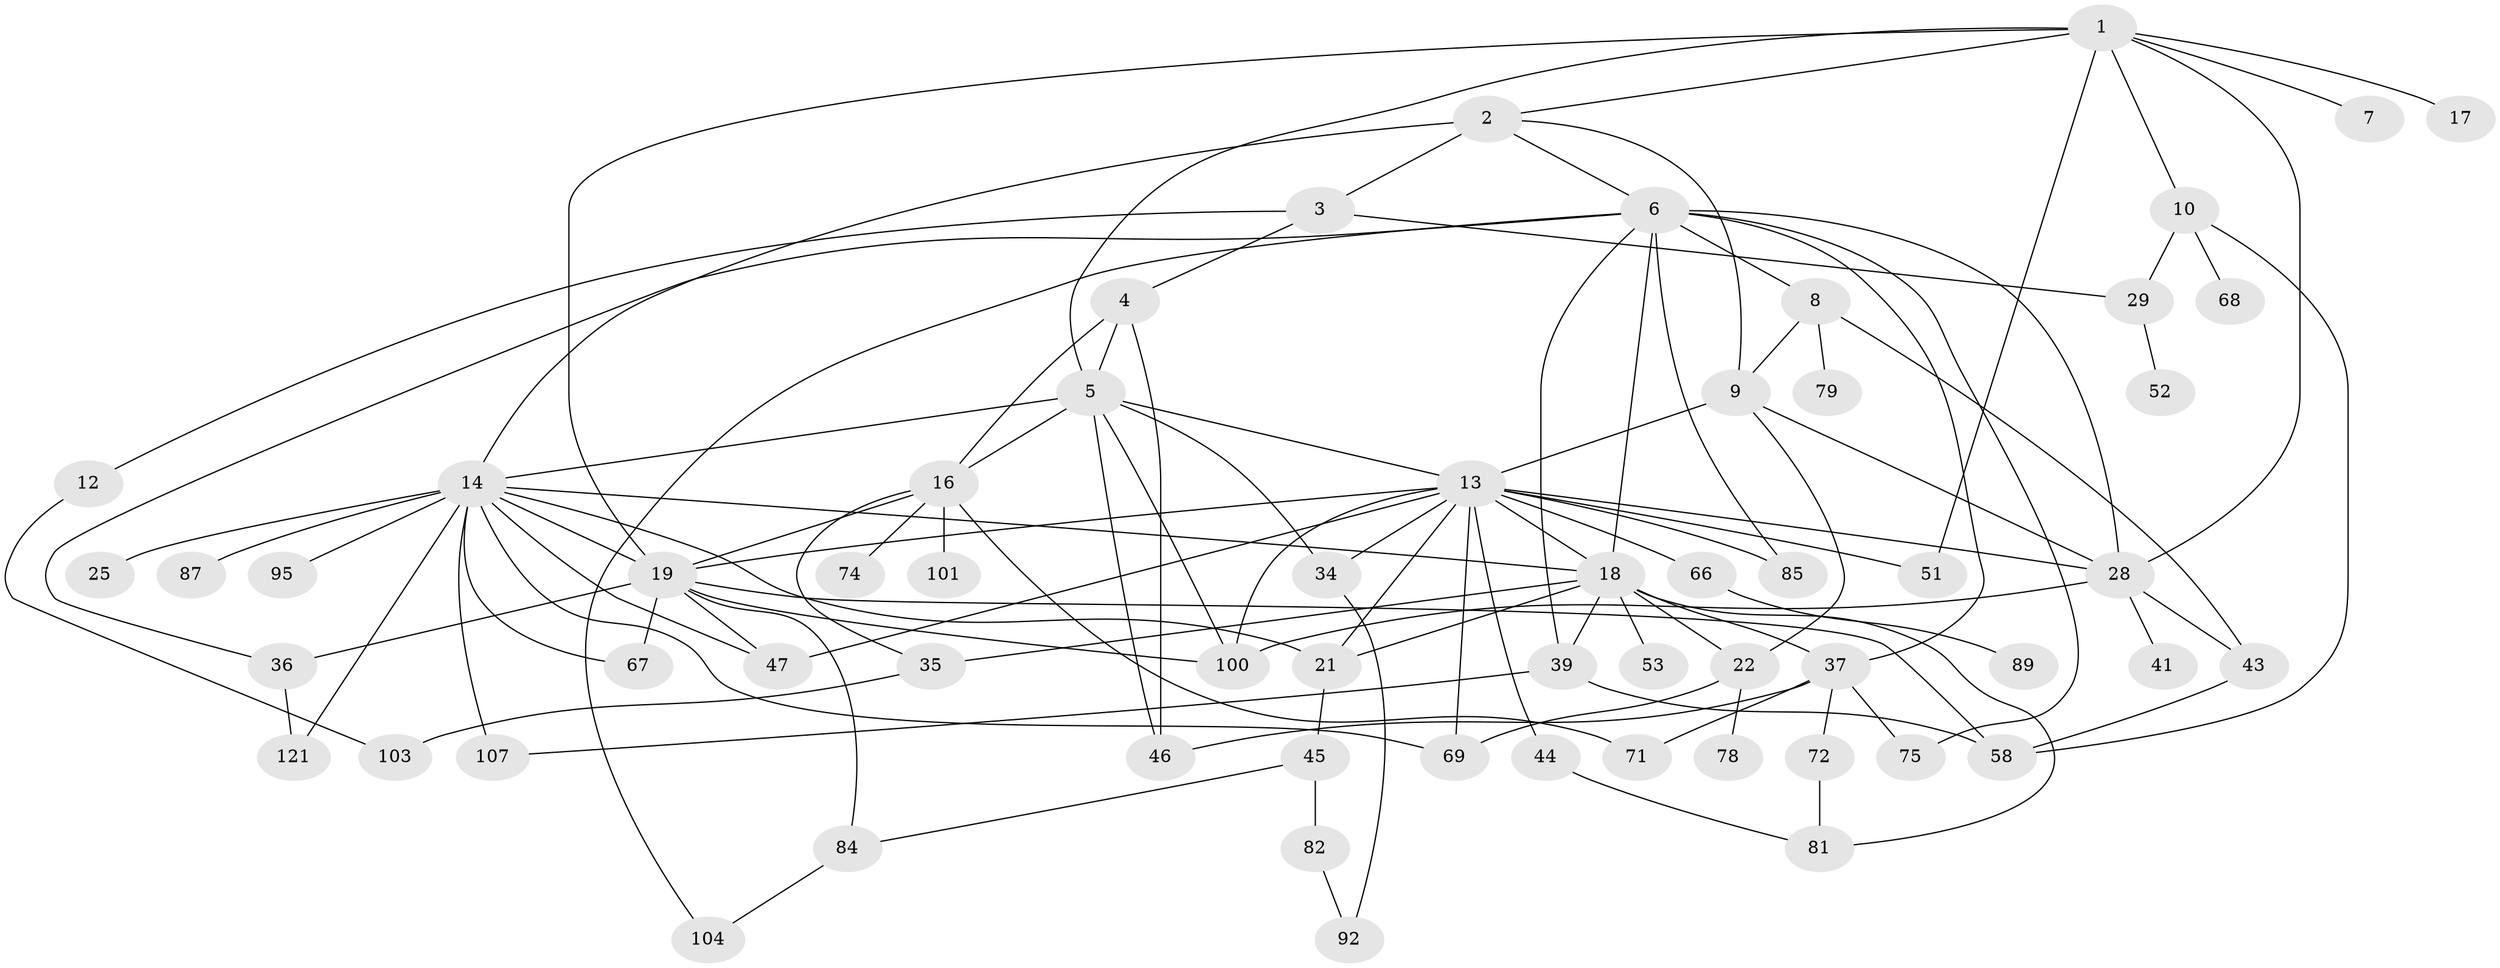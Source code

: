 // original degree distribution, {8: 0.03278688524590164, 6: 0.03278688524590164, 4: 0.09836065573770492, 3: 0.27049180327868855, 7: 0.01639344262295082, 1: 0.20491803278688525, 5: 0.04918032786885246, 2: 0.29508196721311475}
// Generated by graph-tools (version 1.1) at 2025/13/03/09/25 04:13:17]
// undirected, 61 vertices, 108 edges
graph export_dot {
graph [start="1"]
  node [color=gray90,style=filled];
  1;
  2 [super="+11"];
  3;
  4 [super="+96"];
  5 [super="+63+24"];
  6 [super="+33"];
  7;
  8;
  9;
  10;
  12;
  13 [super="+83+54+62"];
  14 [super="+20+15"];
  16 [super="+27+23"];
  17;
  18 [super="+42+26"];
  19 [super="+38+55+48"];
  21 [super="+40"];
  22;
  25;
  28 [super="+31"];
  29 [super="+114+32"];
  34 [super="+116"];
  35 [super="+60+112"];
  36;
  37 [super="+65+57+50"];
  39 [super="+110+98"];
  41;
  43 [super="+102+120+73"];
  44;
  45;
  46 [super="+97"];
  47;
  51 [super="+59+91"];
  52;
  53;
  58 [super="+80"];
  66;
  67 [super="+108"];
  68;
  69;
  71;
  72;
  74;
  75;
  78;
  79;
  81;
  82;
  84 [super="+88"];
  85;
  87;
  89;
  92 [super="+111"];
  95;
  100 [super="+105"];
  101;
  103;
  104;
  107;
  121;
  1 -- 2;
  1 -- 5;
  1 -- 7;
  1 -- 10;
  1 -- 17;
  1 -- 19;
  1 -- 28;
  1 -- 51;
  2 -- 3;
  2 -- 6;
  2 -- 14 [weight=2];
  2 -- 9;
  3 -- 4;
  3 -- 12;
  3 -- 29;
  4 -- 16;
  4 -- 46;
  4 -- 5;
  5 -- 13;
  5 -- 16;
  5 -- 34;
  5 -- 14;
  5 -- 46;
  5 -- 100;
  6 -- 8;
  6 -- 36;
  6 -- 37;
  6 -- 104;
  6 -- 28;
  6 -- 85;
  6 -- 39;
  6 -- 75;
  6 -- 18;
  8 -- 9;
  8 -- 43;
  8 -- 79;
  9 -- 22;
  9 -- 28;
  9 -- 13;
  10 -- 29;
  10 -- 68;
  10 -- 58;
  12 -- 103;
  13 -- 21;
  13 -- 44;
  13 -- 85;
  13 -- 66;
  13 -- 100;
  13 -- 69;
  13 -- 28;
  13 -- 47;
  13 -- 19;
  13 -- 51;
  13 -- 18 [weight=2];
  13 -- 34;
  14 -- 69;
  14 -- 21;
  14 -- 107;
  14 -- 47;
  14 -- 87;
  14 -- 121;
  14 -- 95;
  14 -- 19;
  14 -- 25;
  14 -- 18;
  14 -- 67;
  16 -- 19;
  16 -- 101;
  16 -- 74;
  16 -- 35;
  16 -- 71;
  18 -- 81;
  18 -- 35 [weight=2];
  18 -- 37;
  18 -- 21;
  18 -- 39;
  18 -- 22;
  18 -- 53;
  19 -- 58;
  19 -- 67;
  19 -- 100;
  19 -- 36;
  19 -- 84;
  19 -- 47;
  21 -- 45;
  22 -- 78;
  22 -- 69;
  28 -- 41;
  28 -- 100;
  28 -- 43;
  29 -- 52;
  34 -- 92;
  35 -- 103;
  36 -- 121;
  37 -- 46;
  37 -- 71;
  37 -- 75;
  37 -- 72;
  39 -- 107;
  39 -- 58;
  43 -- 58;
  44 -- 81;
  45 -- 82;
  45 -- 84;
  66 -- 89;
  72 -- 81;
  82 -- 92;
  84 -- 104;
}
